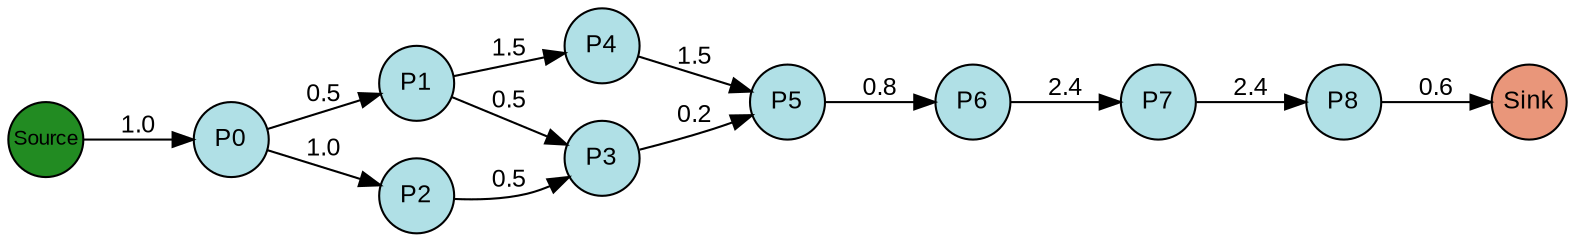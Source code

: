 digraph {
  splines=true;
node [margin=0 fontname=arial fontcolor=black fontsize=12 shape=circle width=0.5 fixedsize=true style=filled fillcolor=powderblue]
  1 [label="P0"]
  2 [label="P1"]
  3 [label="P2"]
  4 [label="P3"]
  5 [label="P4"]
  6 [label="P5"]
  7 [label="P6"]
  8 [label="P7"]
  9 [label="P8"]
  node [margin=0 fontname=arial fontcolor=black fontsize=10 shape=circle width=0.5 fixedsize=true style=filled fillcolor=forestgreen]
  10 [label="Source"]
  node [margin=0 fontname=arial fontcolor=black fontsize=12 shape=circle width=0.5 fixedsize=true style=filled fillcolor=darksalmon]
  11 [label="Sink"]
rankdir=LR
edge [margin=0 fontname=arial fontcolor=black fontsize=12]
   1 -> 2 [label="0.5"]
   1 -> 3 [label="1.0"]
   2 -> 4 [label="0.5"]
   3 -> 4 [label="0.5"]
   2 -> 5 [label="1.5"]
   4 -> 6 [label="0.2"]
   5 -> 6 [label="1.5"]
   6 -> 7 [label="0.8"]
   7 -> 8 [label="2.4"]
   8 -> 9 [label="2.4"]
   10 -> 1 [label="1.0"]
   9 -> 11 [label="0.6"]

  {rank=same 10}
	{rank=same  1 }
	{rank=same  2, 3 }
	{rank=same  4, 5 }
	{rank=same  6 }
	{rank=same  7 }
	{rank=same  8 }
	{rank=same  9 }
  {rank=same 11}
}
